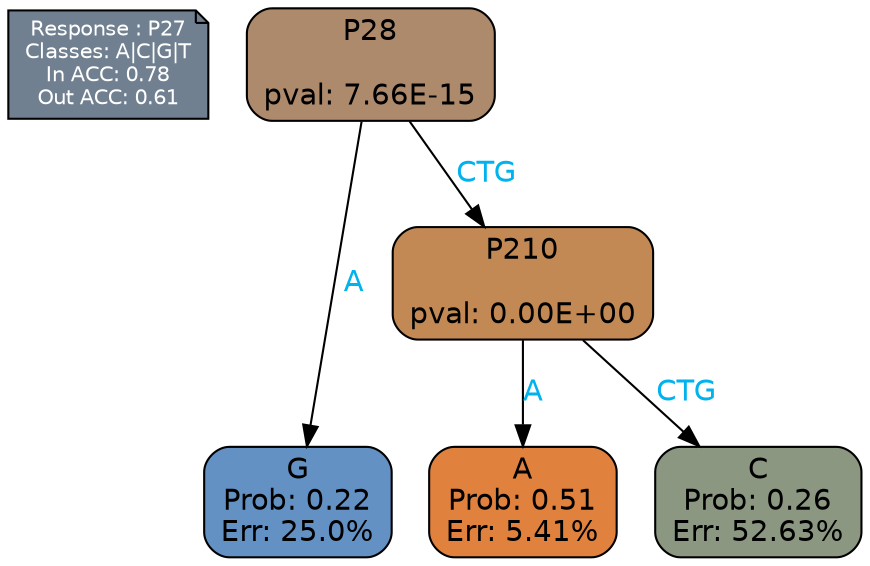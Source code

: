 digraph Tree {
node [shape=box, style="filled, rounded", color="black", fontname=helvetica] ;
graph [ranksep=equally, splines=polylines, bgcolor=transparent, dpi=600] ;
edge [fontname=helvetica] ;
LEGEND [label="Response : P27
Classes: A|C|G|T
In ACC: 0.78
Out ACC: 0.61
",shape=note,align=left,style=filled,fillcolor="slategray",fontcolor="white",fontsize=10];1 [label="P28

pval: 7.66E-15", fillcolor="#ae8a6d"] ;
2 [label="G
Prob: 0.22
Err: 25.0%", fillcolor="#6391c4"] ;
3 [label="P210

pval: 0.00E+00", fillcolor="#c38954"] ;
4 [label="A
Prob: 0.51
Err: 5.41%", fillcolor="#e0813d"] ;
5 [label="C
Prob: 0.26
Err: 52.63%", fillcolor="#8b9781"] ;
1 -> 2 [label="A",fontcolor=deepskyblue2] ;
1 -> 3 [label="CTG",fontcolor=deepskyblue2] ;
3 -> 4 [label="A",fontcolor=deepskyblue2] ;
3 -> 5 [label="CTG",fontcolor=deepskyblue2] ;
{rank = same; 2;4;5;}{rank = same; LEGEND;1;}}